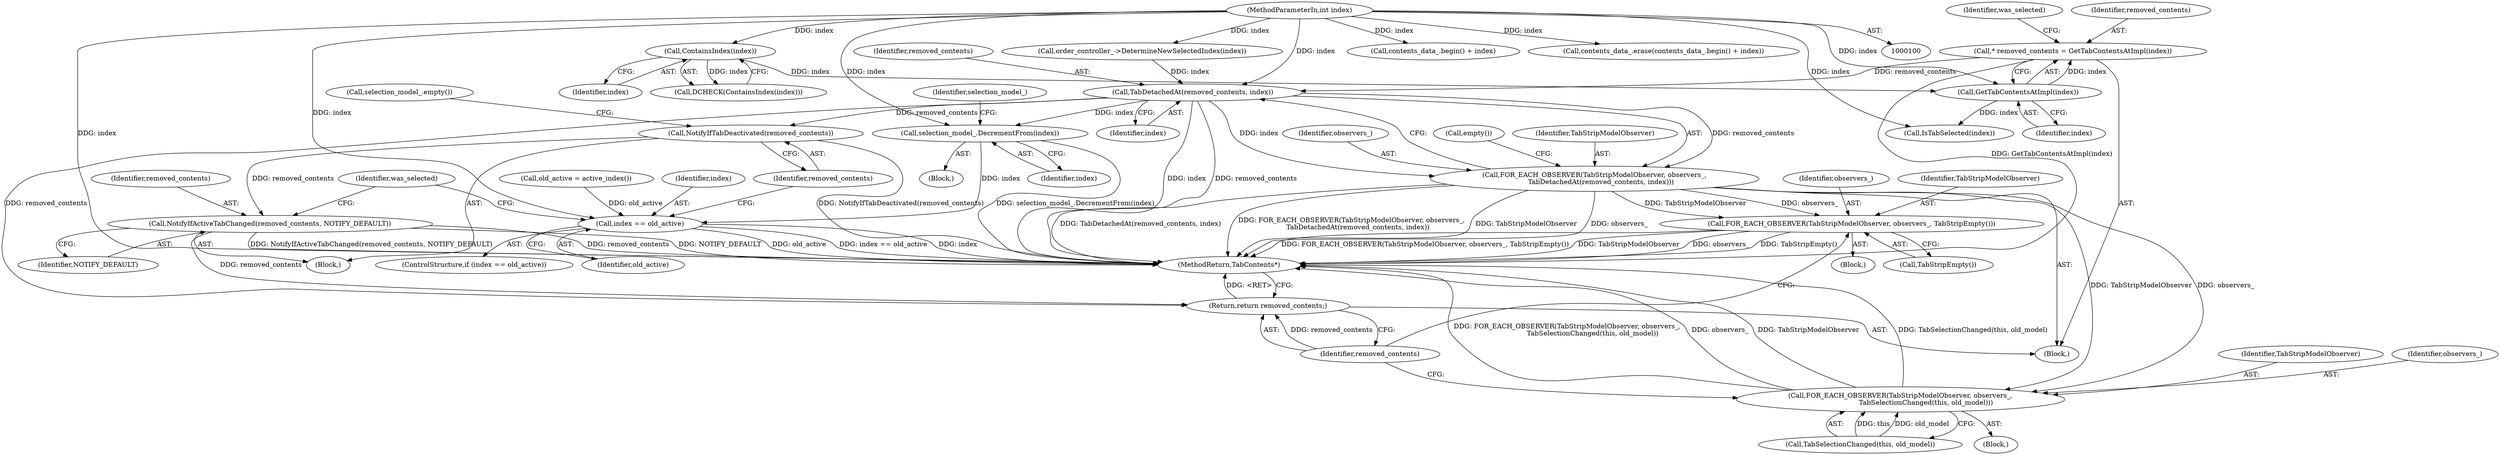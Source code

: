 digraph "1_Chrome_e89cfcb9090e8c98129ae9160c513f504db74599_12@API" {
"1000111" [label="(Call,* removed_contents = GetTabContentsAtImpl(index))"];
"1000113" [label="(Call,GetTabContentsAtImpl(index))"];
"1000108" [label="(Call,ContainsIndex(index))"];
"1000101" [label="(MethodParameterIn,int index)"];
"1000142" [label="(Call,TabDetachedAt(removed_contents, index))"];
"1000139" [label="(Call,FOR_EACH_OBSERVER(TabStripModelObserver, observers_,\n      TabDetachedAt(removed_contents, index)))"];
"1000149" [label="(Call,FOR_EACH_OBSERVER(TabStripModelObserver, observers_, TabStripEmpty()))"];
"1000191" [label="(Call,FOR_EACH_OBSERVER(TabStripModelObserver, observers_,\n                        TabSelectionChanged(this, old_model)))"];
"1000159" [label="(Call,selection_model_.DecrementFrom(index))"];
"1000165" [label="(Call,index == old_active)"];
"1000169" [label="(Call,NotifyIfTabDeactivated(removed_contents))"];
"1000185" [label="(Call,NotifyIfActiveTabChanged(removed_contents, NOTIFY_DEFAULT))"];
"1000197" [label="(Return,return removed_contents;)"];
"1000185" [label="(Call,NotifyIfActiveTabChanged(removed_contents, NOTIFY_DEFAULT))"];
"1000160" [label="(Identifier,index)"];
"1000166" [label="(Identifier,index)"];
"1000198" [label="(Identifier,removed_contents)"];
"1000150" [label="(Identifier,TabStripModelObserver)"];
"1000129" [label="(Call,contents_data_.begin() + index)"];
"1000128" [label="(Call,contents_data_.erase(contents_data_.begin() + index))"];
"1000197" [label="(Return,return removed_contents;)"];
"1000163" [label="(Identifier,selection_model_)"];
"1000146" [label="(Call,empty())"];
"1000111" [label="(Call,* removed_contents = GetTabContentsAtImpl(index))"];
"1000191" [label="(Call,FOR_EACH_OBSERVER(TabStripModelObserver, observers_,\n                        TabSelectionChanged(this, old_model)))"];
"1000156" [label="(Call,old_active = active_index())"];
"1000187" [label="(Identifier,NOTIFY_DEFAULT)"];
"1000142" [label="(Call,TabDetachedAt(removed_contents, index))"];
"1000194" [label="(Call,TabSelectionChanged(this, old_model))"];
"1000199" [label="(MethodReturn,TabContents*)"];
"1000108" [label="(Call,ContainsIndex(index))"];
"1000169" [label="(Call,NotifyIfTabDeactivated(removed_contents))"];
"1000189" [label="(Identifier,was_selected)"];
"1000109" [label="(Identifier,index)"];
"1000107" [label="(Call,DCHECK(ContainsIndex(index)))"];
"1000192" [label="(Identifier,TabStripModelObserver)"];
"1000170" [label="(Identifier,removed_contents)"];
"1000165" [label="(Call,index == old_active)"];
"1000168" [label="(Block,)"];
"1000143" [label="(Identifier,removed_contents)"];
"1000140" [label="(Identifier,TabStripModelObserver)"];
"1000154" [label="(Block,)"];
"1000167" [label="(Identifier,old_active)"];
"1000159" [label="(Call,selection_model_.DecrementFrom(index))"];
"1000149" [label="(Call,FOR_EACH_OBSERVER(TabStripModelObserver, observers_, TabStripEmpty()))"];
"1000102" [label="(Block,)"];
"1000164" [label="(ControlStructure,if (index == old_active))"];
"1000190" [label="(Block,)"];
"1000113" [label="(Call,GetTabContentsAtImpl(index))"];
"1000141" [label="(Identifier,observers_)"];
"1000173" [label="(Call,selection_model_.empty())"];
"1000112" [label="(Identifier,removed_contents)"];
"1000186" [label="(Identifier,removed_contents)"];
"1000114" [label="(Identifier,index)"];
"1000147" [label="(Block,)"];
"1000151" [label="(Identifier,observers_)"];
"1000101" [label="(MethodParameterIn,int index)"];
"1000193" [label="(Identifier,observers_)"];
"1000152" [label="(Call,TabStripEmpty())"];
"1000139" [label="(Call,FOR_EACH_OBSERVER(TabStripModelObserver, observers_,\n      TabDetachedAt(removed_contents, index)))"];
"1000118" [label="(Call,IsTabSelected(index))"];
"1000144" [label="(Identifier,index)"];
"1000123" [label="(Call,order_controller_->DetermineNewSelectedIndex(index))"];
"1000117" [label="(Identifier,was_selected)"];
"1000111" -> "1000102"  [label="AST: "];
"1000111" -> "1000113"  [label="CFG: "];
"1000112" -> "1000111"  [label="AST: "];
"1000113" -> "1000111"  [label="AST: "];
"1000117" -> "1000111"  [label="CFG: "];
"1000111" -> "1000199"  [label="DDG: GetTabContentsAtImpl(index)"];
"1000113" -> "1000111"  [label="DDG: index"];
"1000111" -> "1000142"  [label="DDG: removed_contents"];
"1000113" -> "1000114"  [label="CFG: "];
"1000114" -> "1000113"  [label="AST: "];
"1000108" -> "1000113"  [label="DDG: index"];
"1000101" -> "1000113"  [label="DDG: index"];
"1000113" -> "1000118"  [label="DDG: index"];
"1000108" -> "1000107"  [label="AST: "];
"1000108" -> "1000109"  [label="CFG: "];
"1000109" -> "1000108"  [label="AST: "];
"1000107" -> "1000108"  [label="CFG: "];
"1000108" -> "1000107"  [label="DDG: index"];
"1000101" -> "1000108"  [label="DDG: index"];
"1000101" -> "1000100"  [label="AST: "];
"1000101" -> "1000199"  [label="DDG: index"];
"1000101" -> "1000118"  [label="DDG: index"];
"1000101" -> "1000123"  [label="DDG: index"];
"1000101" -> "1000128"  [label="DDG: index"];
"1000101" -> "1000129"  [label="DDG: index"];
"1000101" -> "1000142"  [label="DDG: index"];
"1000101" -> "1000159"  [label="DDG: index"];
"1000101" -> "1000165"  [label="DDG: index"];
"1000142" -> "1000139"  [label="AST: "];
"1000142" -> "1000144"  [label="CFG: "];
"1000143" -> "1000142"  [label="AST: "];
"1000144" -> "1000142"  [label="AST: "];
"1000139" -> "1000142"  [label="CFG: "];
"1000142" -> "1000199"  [label="DDG: index"];
"1000142" -> "1000199"  [label="DDG: removed_contents"];
"1000142" -> "1000139"  [label="DDG: removed_contents"];
"1000142" -> "1000139"  [label="DDG: index"];
"1000123" -> "1000142"  [label="DDG: index"];
"1000142" -> "1000159"  [label="DDG: index"];
"1000142" -> "1000169"  [label="DDG: removed_contents"];
"1000142" -> "1000197"  [label="DDG: removed_contents"];
"1000139" -> "1000102"  [label="AST: "];
"1000140" -> "1000139"  [label="AST: "];
"1000141" -> "1000139"  [label="AST: "];
"1000146" -> "1000139"  [label="CFG: "];
"1000139" -> "1000199"  [label="DDG: TabDetachedAt(removed_contents, index)"];
"1000139" -> "1000199"  [label="DDG: observers_"];
"1000139" -> "1000199"  [label="DDG: FOR_EACH_OBSERVER(TabStripModelObserver, observers_,\n      TabDetachedAt(removed_contents, index))"];
"1000139" -> "1000199"  [label="DDG: TabStripModelObserver"];
"1000139" -> "1000149"  [label="DDG: TabStripModelObserver"];
"1000139" -> "1000149"  [label="DDG: observers_"];
"1000139" -> "1000191"  [label="DDG: TabStripModelObserver"];
"1000139" -> "1000191"  [label="DDG: observers_"];
"1000149" -> "1000147"  [label="AST: "];
"1000149" -> "1000152"  [label="CFG: "];
"1000150" -> "1000149"  [label="AST: "];
"1000151" -> "1000149"  [label="AST: "];
"1000152" -> "1000149"  [label="AST: "];
"1000198" -> "1000149"  [label="CFG: "];
"1000149" -> "1000199"  [label="DDG: observers_"];
"1000149" -> "1000199"  [label="DDG: TabStripEmpty()"];
"1000149" -> "1000199"  [label="DDG: FOR_EACH_OBSERVER(TabStripModelObserver, observers_, TabStripEmpty())"];
"1000149" -> "1000199"  [label="DDG: TabStripModelObserver"];
"1000191" -> "1000190"  [label="AST: "];
"1000191" -> "1000194"  [label="CFG: "];
"1000192" -> "1000191"  [label="AST: "];
"1000193" -> "1000191"  [label="AST: "];
"1000194" -> "1000191"  [label="AST: "];
"1000198" -> "1000191"  [label="CFG: "];
"1000191" -> "1000199"  [label="DDG: TabSelectionChanged(this, old_model)"];
"1000191" -> "1000199"  [label="DDG: FOR_EACH_OBSERVER(TabStripModelObserver, observers_,\n                        TabSelectionChanged(this, old_model))"];
"1000191" -> "1000199"  [label="DDG: observers_"];
"1000191" -> "1000199"  [label="DDG: TabStripModelObserver"];
"1000194" -> "1000191"  [label="DDG: this"];
"1000194" -> "1000191"  [label="DDG: old_model"];
"1000159" -> "1000154"  [label="AST: "];
"1000159" -> "1000160"  [label="CFG: "];
"1000160" -> "1000159"  [label="AST: "];
"1000163" -> "1000159"  [label="CFG: "];
"1000159" -> "1000199"  [label="DDG: selection_model_.DecrementFrom(index)"];
"1000159" -> "1000165"  [label="DDG: index"];
"1000165" -> "1000164"  [label="AST: "];
"1000165" -> "1000167"  [label="CFG: "];
"1000166" -> "1000165"  [label="AST: "];
"1000167" -> "1000165"  [label="AST: "];
"1000170" -> "1000165"  [label="CFG: "];
"1000189" -> "1000165"  [label="CFG: "];
"1000165" -> "1000199"  [label="DDG: index == old_active"];
"1000165" -> "1000199"  [label="DDG: index"];
"1000165" -> "1000199"  [label="DDG: old_active"];
"1000156" -> "1000165"  [label="DDG: old_active"];
"1000169" -> "1000168"  [label="AST: "];
"1000169" -> "1000170"  [label="CFG: "];
"1000170" -> "1000169"  [label="AST: "];
"1000173" -> "1000169"  [label="CFG: "];
"1000169" -> "1000199"  [label="DDG: NotifyIfTabDeactivated(removed_contents)"];
"1000169" -> "1000185"  [label="DDG: removed_contents"];
"1000185" -> "1000168"  [label="AST: "];
"1000185" -> "1000187"  [label="CFG: "];
"1000186" -> "1000185"  [label="AST: "];
"1000187" -> "1000185"  [label="AST: "];
"1000189" -> "1000185"  [label="CFG: "];
"1000185" -> "1000199"  [label="DDG: NotifyIfActiveTabChanged(removed_contents, NOTIFY_DEFAULT)"];
"1000185" -> "1000199"  [label="DDG: removed_contents"];
"1000185" -> "1000199"  [label="DDG: NOTIFY_DEFAULT"];
"1000185" -> "1000197"  [label="DDG: removed_contents"];
"1000197" -> "1000102"  [label="AST: "];
"1000197" -> "1000198"  [label="CFG: "];
"1000198" -> "1000197"  [label="AST: "];
"1000199" -> "1000197"  [label="CFG: "];
"1000197" -> "1000199"  [label="DDG: <RET>"];
"1000198" -> "1000197"  [label="DDG: removed_contents"];
}
